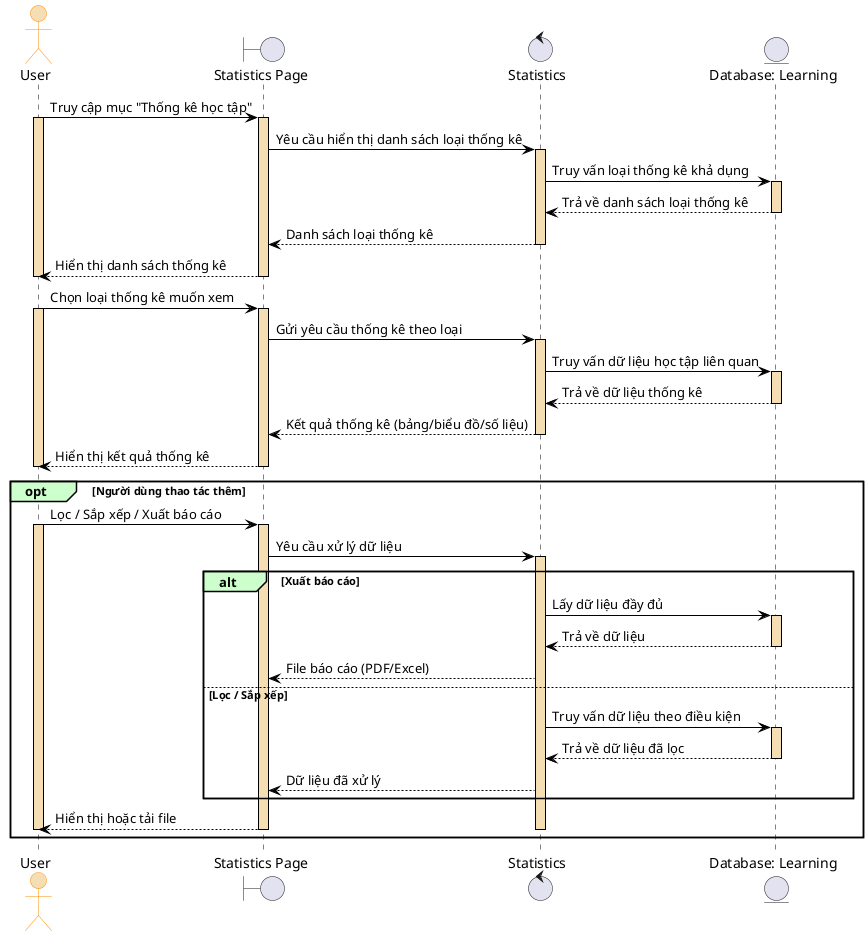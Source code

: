 @startuml UC_ThongKeHocTap_SD
skinparam backgroundColor #ffffff
skinparam sequence {
  ArrowColor Black
  LifeLineBorderColor Black
  LifeLineBackgroundColor Wheat
  ParticipantBorderColor DarkOrange
  ParticipantBackgroundColor Wheat
  ActorBorderColor DarkOrange
  ActorBackgroundColor Wheat
  GroupBackgroundColor #ccffcc
}

actor "User" as A
boundary "Statistics Page" as B
control "Statistics" as C
entity "Database: Learning" as D

A -> B : Truy cập mục "Thống kê học tập"
activate A
activate B
B -> C : Yêu cầu hiển thị danh sách loại thống kê
activate C
C -> D : Truy vấn loại thống kê khả dụng
activate D
D --> C : Trả về danh sách loại thống kê
deactivate D
C --> B : Danh sách loại thống kê
deactivate C
B --> A : Hiển thị danh sách thống kê
deactivate B
deactivate A

A -> B : Chọn loại thống kê muốn xem
activate A
activate B
B -> C : Gửi yêu cầu thống kê theo loại
activate C
C -> D : Truy vấn dữ liệu học tập liên quan
activate D
D --> C : Trả về dữ liệu thống kê
deactivate D

C --> B : Kết quả thống kê (bảng/biểu đồ/số liệu)
deactivate C
B --> A : Hiển thị kết quả thống kê
deactivate B
deactivate A

opt Người dùng thao tác thêm
  A -> B : Lọc / Sắp xếp / Xuất báo cáo
  activate A
  activate B
  B -> C : Yêu cầu xử lý dữ liệu
  activate C
  alt Xuất báo cáo
    C -> D : Lấy dữ liệu đầy đủ
    activate D
    D --> C : Trả về dữ liệu
    deactivate D
    C --> B : File báo cáo (PDF/Excel)
  else Lọc / Sắp xếp
    C -> D : Truy vấn dữ liệu theo điều kiện
    activate D
    D --> C : Trả về dữ liệu đã lọc
    deactivate D
    C --> B : Dữ liệu đã xử lý
  end
  B --> A : Hiển thị hoặc tải file
  deactivate C
  deactivate B
  deactivate A
end

@enduml
